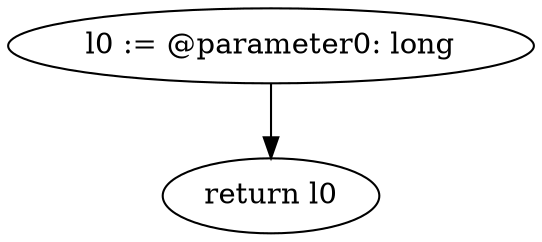 digraph "unitGraph" {
    "l0 := @parameter0: long"
    "return l0"
    "l0 := @parameter0: long"->"return l0";
}
